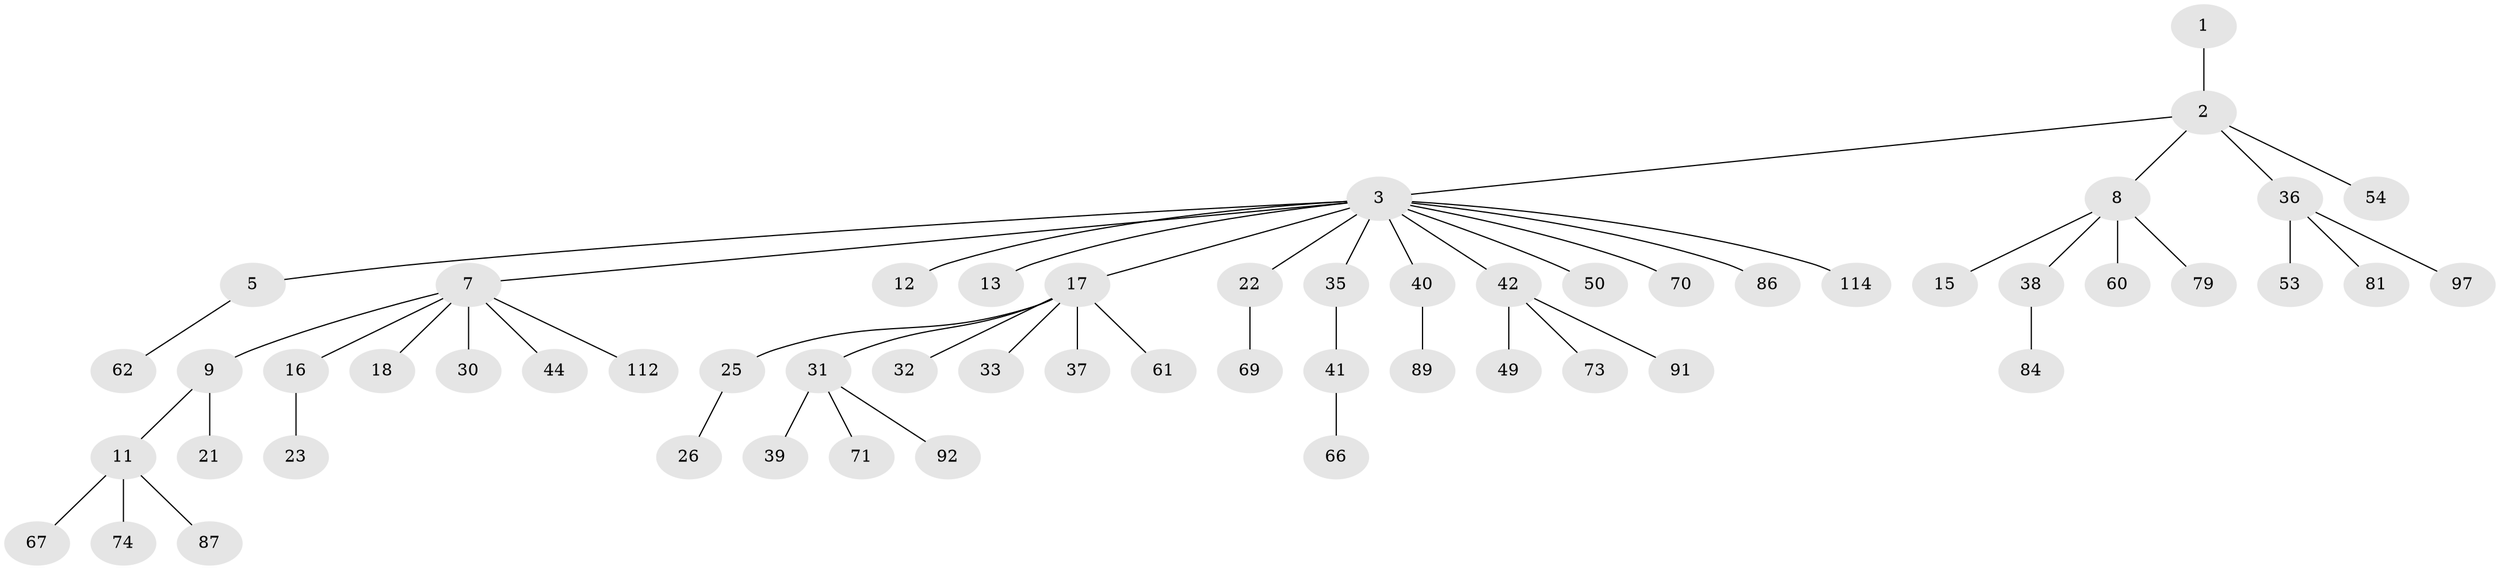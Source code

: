 // original degree distribution, {1: 0.5526315789473685, 5: 0.02631578947368421, 7: 0.017543859649122806, 9: 0.008771929824561403, 4: 0.07017543859649122, 2: 0.18421052631578946, 3: 0.13157894736842105, 6: 0.008771929824561403}
// Generated by graph-tools (version 1.1) at 2025/15/03/09/25 04:15:38]
// undirected, 57 vertices, 56 edges
graph export_dot {
graph [start="1"]
  node [color=gray90,style=filled];
  1;
  2;
  3 [super="+4"];
  5 [super="+6+76"];
  7;
  8;
  9 [super="+20+10+88"];
  11;
  12;
  13 [super="+34"];
  15;
  16 [super="+57"];
  17 [super="+19+55+64+27"];
  18 [super="+24"];
  21 [super="+78"];
  22 [super="+51+63"];
  23;
  25;
  26 [super="+104"];
  30;
  31;
  32;
  33 [super="+82+52"];
  35;
  36 [super="+46+107+56+43"];
  37;
  38;
  39;
  40 [super="+83+85"];
  41;
  42 [super="+47+48+45"];
  44;
  49 [super="+77"];
  50 [super="+98"];
  53;
  54;
  60;
  61 [super="+75"];
  62;
  66 [super="+68+105"];
  67;
  69 [super="+100+94"];
  70;
  71 [super="+102"];
  73 [super="+106+95"];
  74;
  79;
  81;
  84;
  86 [super="+99"];
  87;
  89;
  91;
  92 [super="+110+103+101"];
  97;
  112;
  114;
  1 -- 2;
  2 -- 3;
  2 -- 8;
  2 -- 36;
  2 -- 54;
  3 -- 13;
  3 -- 22;
  3 -- 40;
  3 -- 42;
  3 -- 86;
  3 -- 35;
  3 -- 5;
  3 -- 70;
  3 -- 7;
  3 -- 12;
  3 -- 17;
  3 -- 50;
  3 -- 114;
  5 -- 62;
  7 -- 9;
  7 -- 16;
  7 -- 18;
  7 -- 30;
  7 -- 44;
  7 -- 112;
  8 -- 15;
  8 -- 38;
  8 -- 60;
  8 -- 79;
  9 -- 11;
  9 -- 21;
  11 -- 67;
  11 -- 74;
  11 -- 87;
  16 -- 23;
  17 -- 25;
  17 -- 32;
  17 -- 33;
  17 -- 37;
  17 -- 61;
  17 -- 31;
  22 -- 69;
  25 -- 26;
  31 -- 39;
  31 -- 71;
  31 -- 92;
  35 -- 41;
  36 -- 81;
  36 -- 97;
  36 -- 53;
  38 -- 84;
  40 -- 89;
  41 -- 66;
  42 -- 73;
  42 -- 49;
  42 -- 91;
}
